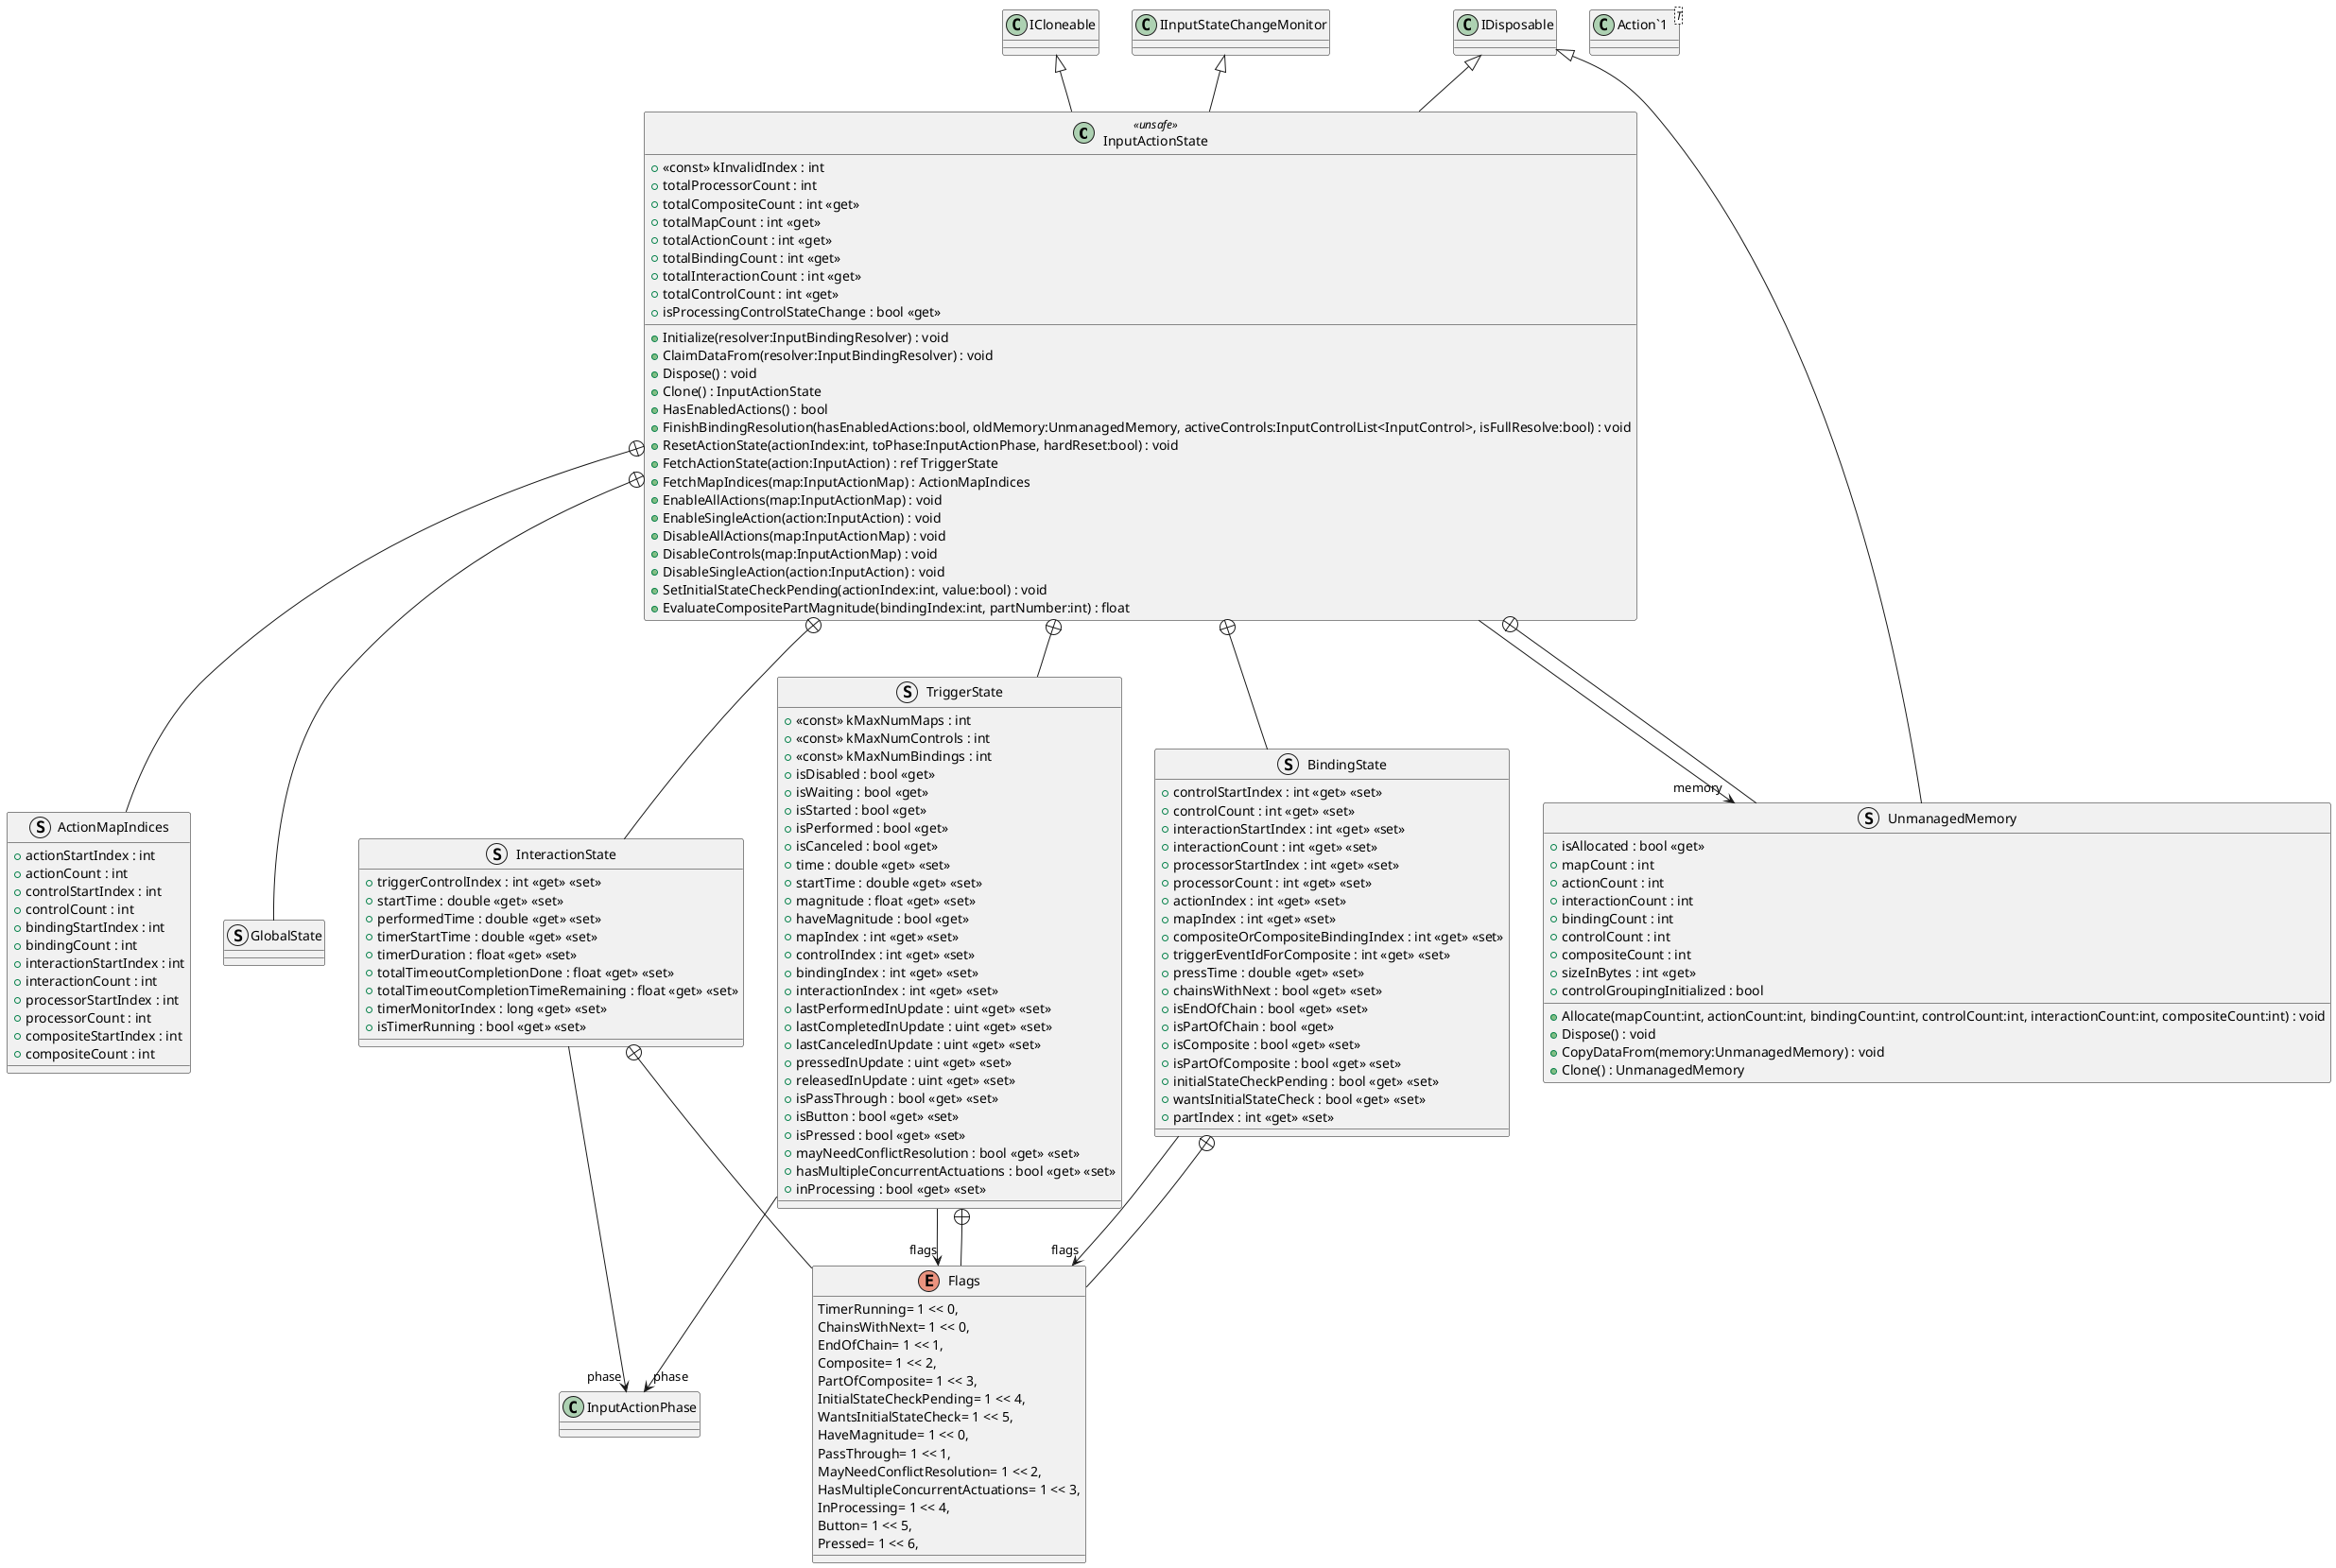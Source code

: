 @startuml
class InputActionState <<unsafe>> {
    + <<const>> kInvalidIndex : int
    + totalProcessorCount : int
    + totalCompositeCount : int <<get>>
    + totalMapCount : int <<get>>
    + totalActionCount : int <<get>>
    + totalBindingCount : int <<get>>
    + totalInteractionCount : int <<get>>
    + totalControlCount : int <<get>>
    + isProcessingControlStateChange : bool <<get>>
    + Initialize(resolver:InputBindingResolver) : void
    + ClaimDataFrom(resolver:InputBindingResolver) : void
    + Dispose() : void
    + Clone() : InputActionState
    + HasEnabledActions() : bool
    + FinishBindingResolution(hasEnabledActions:bool, oldMemory:UnmanagedMemory, activeControls:InputControlList<InputControl>, isFullResolve:bool) : void
    + ResetActionState(actionIndex:int, toPhase:InputActionPhase, hardReset:bool) : void
    + FetchActionState(action:InputAction) : ref TriggerState
    + FetchMapIndices(map:InputActionMap) : ActionMapIndices
    + EnableAllActions(map:InputActionMap) : void
    + EnableSingleAction(action:InputAction) : void
    + DisableAllActions(map:InputActionMap) : void
    + DisableControls(map:InputActionMap) : void
    + DisableSingleAction(action:InputAction) : void
    + SetInitialStateCheckPending(actionIndex:int, value:bool) : void
    + EvaluateCompositePartMagnitude(bindingIndex:int, partNumber:int) : float
}
class "Action`1"<T> {
}
struct InteractionState {
    + triggerControlIndex : int <<get>> <<set>>
    + startTime : double <<get>> <<set>>
    + performedTime : double <<get>> <<set>>
    + timerStartTime : double <<get>> <<set>>
    + timerDuration : float <<get>> <<set>>
    + totalTimeoutCompletionDone : float <<get>> <<set>>
    + totalTimeoutCompletionTimeRemaining : float <<get>> <<set>>
    + timerMonitorIndex : long <<get>> <<set>>
    + isTimerRunning : bool <<get>> <<set>>
}
struct BindingState {
    + controlStartIndex : int <<get>> <<set>>
    + controlCount : int <<get>> <<set>>
    + interactionStartIndex : int <<get>> <<set>>
    + interactionCount : int <<get>> <<set>>
    + processorStartIndex : int <<get>> <<set>>
    + processorCount : int <<get>> <<set>>
    + actionIndex : int <<get>> <<set>>
    + mapIndex : int <<get>> <<set>>
    + compositeOrCompositeBindingIndex : int <<get>> <<set>>
    + triggerEventIdForComposite : int <<get>> <<set>>
    + pressTime : double <<get>> <<set>>
    + chainsWithNext : bool <<get>> <<set>>
    + isEndOfChain : bool <<get>> <<set>>
    + isPartOfChain : bool <<get>>
    + isComposite : bool <<get>> <<set>>
    + isPartOfComposite : bool <<get>> <<set>>
    + initialStateCheckPending : bool <<get>> <<set>>
    + wantsInitialStateCheck : bool <<get>> <<set>>
    + partIndex : int <<get>> <<set>>
}
struct TriggerState {
    + <<const>> kMaxNumMaps : int
    + <<const>> kMaxNumControls : int
    + <<const>> kMaxNumBindings : int
    + isDisabled : bool <<get>>
    + isWaiting : bool <<get>>
    + isStarted : bool <<get>>
    + isPerformed : bool <<get>>
    + isCanceled : bool <<get>>
    + time : double <<get>> <<set>>
    + startTime : double <<get>> <<set>>
    + magnitude : float <<get>> <<set>>
    + haveMagnitude : bool <<get>>
    + mapIndex : int <<get>> <<set>>
    + controlIndex : int <<get>> <<set>>
    + bindingIndex : int <<get>> <<set>>
    + interactionIndex : int <<get>> <<set>>
    + lastPerformedInUpdate : uint <<get>> <<set>>
    + lastCompletedInUpdate : uint <<get>> <<set>>
    + lastCanceledInUpdate : uint <<get>> <<set>>
    + pressedInUpdate : uint <<get>> <<set>>
    + releasedInUpdate : uint <<get>> <<set>>
    + isPassThrough : bool <<get>> <<set>>
    + isButton : bool <<get>> <<set>>
    + isPressed : bool <<get>> <<set>>
    + mayNeedConflictResolution : bool <<get>> <<set>>
    + hasMultipleConcurrentActuations : bool <<get>> <<set>>
    + inProcessing : bool <<get>> <<set>>
}
struct ActionMapIndices {
    + actionStartIndex : int
    + actionCount : int
    + controlStartIndex : int
    + controlCount : int
    + bindingStartIndex : int
    + bindingCount : int
    + interactionStartIndex : int
    + interactionCount : int
    + processorStartIndex : int
    + processorCount : int
    + compositeStartIndex : int
    + compositeCount : int
}
struct UnmanagedMemory {
    + isAllocated : bool <<get>>
    + mapCount : int
    + actionCount : int
    + interactionCount : int
    + bindingCount : int
    + controlCount : int
    + compositeCount : int
    + sizeInBytes : int <<get>>
    + controlGroupingInitialized : bool
    + Allocate(mapCount:int, actionCount:int, bindingCount:int, controlCount:int, interactionCount:int, compositeCount:int) : void
    + Dispose() : void
    + CopyDataFrom(memory:UnmanagedMemory) : void
    + Clone() : UnmanagedMemory
}
struct GlobalState {
}
enum Flags {
    TimerRunning= 1 << 0,
}
enum Flags {
    ChainsWithNext= 1 << 0,
    EndOfChain= 1 << 1,
    Composite= 1 << 2,
    PartOfComposite= 1 << 3,
    InitialStateCheckPending= 1 << 4,
    WantsInitialStateCheck= 1 << 5,
}
enum Flags {
    HaveMagnitude= 1 << 0,
    PassThrough= 1 << 1,
    MayNeedConflictResolution= 1 << 2,
    HasMultipleConcurrentActuations= 1 << 3,
    InProcessing= 1 << 4,
    Button= 1 << 5,
    Pressed= 1 << 6,
}
IInputStateChangeMonitor <|-- InputActionState
ICloneable <|-- InputActionState
IDisposable <|-- InputActionState
InputActionState --> "memory" UnmanagedMemory
InputActionState +-- InteractionState
InteractionState --> "phase" InputActionPhase
InputActionState +-- BindingState
BindingState --> "flags" Flags
InputActionState +-- TriggerState
TriggerState --> "phase" InputActionPhase
TriggerState --> "flags" Flags
InputActionState +-- ActionMapIndices
InputActionState +-- UnmanagedMemory
IDisposable <|-- UnmanagedMemory
InputActionState +-- GlobalState
InteractionState +-- Flags
BindingState +-- Flags
TriggerState +-- Flags
@enduml
